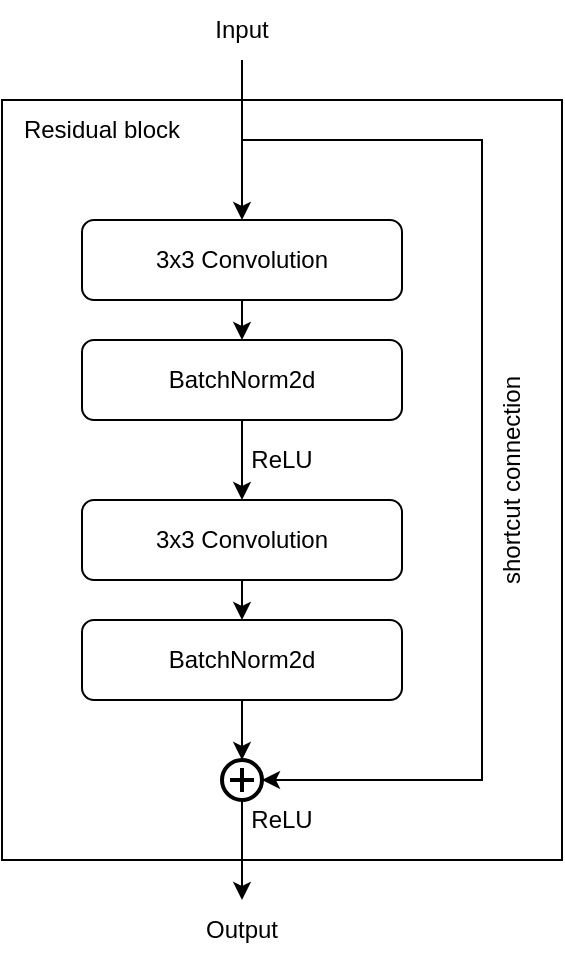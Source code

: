 <mxfile version="16.5.4"><diagram id="5XqV--JKBb104wQMgzsP" name="Page-1"><mxGraphModel dx="1422" dy="820" grid="1" gridSize="10" guides="1" tooltips="1" connect="1" arrows="1" fold="1" page="1" pageScale="1" pageWidth="827" pageHeight="1169" math="0" shadow="0"><root><mxCell id="0"/><mxCell id="1" parent="0"/><mxCell id="onfMWzP2irKxMerDvq9W-1" value="" style="rounded=0;whiteSpace=wrap;html=1;fillColor=none;direction=east;" vertex="1" parent="1"><mxGeometry x="320" y="60" width="280" height="380" as="geometry"/></mxCell><mxCell id="onfMWzP2irKxMerDvq9W-2" style="edgeStyle=orthogonalEdgeStyle;rounded=0;orthogonalLoop=1;jettySize=auto;html=1;exitX=0.5;exitY=1;exitDx=0;exitDy=0;entryX=0.5;entryY=0;entryDx=0;entryDy=0;" edge="1" parent="1" source="onfMWzP2irKxMerDvq9W-3" target="onfMWzP2irKxMerDvq9W-5"><mxGeometry relative="1" as="geometry"/></mxCell><mxCell id="onfMWzP2irKxMerDvq9W-3" value="3x3 Convolution" style="rounded=1;whiteSpace=wrap;html=1;direction=east;" vertex="1" parent="1"><mxGeometry x="360" y="120" width="160" height="40" as="geometry"/></mxCell><mxCell id="onfMWzP2irKxMerDvq9W-4" style="edgeStyle=orthogonalEdgeStyle;rounded=0;orthogonalLoop=1;jettySize=auto;html=1;exitX=0.5;exitY=1;exitDx=0;exitDy=0;entryX=0.5;entryY=1;entryDx=0;entryDy=0;" edge="1" parent="1" source="onfMWzP2irKxMerDvq9W-5"><mxGeometry relative="1" as="geometry"><mxPoint x="440" y="260.0" as="targetPoint"/></mxGeometry></mxCell><mxCell id="onfMWzP2irKxMerDvq9W-5" value="BatchNorm2d" style="rounded=1;whiteSpace=wrap;html=1;direction=east;" vertex="1" parent="1"><mxGeometry x="360" y="180" width="160" height="40" as="geometry"/></mxCell><mxCell id="onfMWzP2irKxMerDvq9W-6" style="edgeStyle=orthogonalEdgeStyle;rounded=0;orthogonalLoop=1;jettySize=auto;html=1;exitX=0.5;exitY=1;exitDx=0;exitDy=0;entryX=0.5;entryY=0;entryDx=0;entryDy=0;" edge="1" parent="1" source="onfMWzP2irKxMerDvq9W-7" target="onfMWzP2irKxMerDvq9W-8"><mxGeometry relative="1" as="geometry"/></mxCell><mxCell id="onfMWzP2irKxMerDvq9W-7" value="3x3 Convolution" style="rounded=1;whiteSpace=wrap;html=1;direction=east;" vertex="1" parent="1"><mxGeometry x="360" y="260" width="160" height="40" as="geometry"/></mxCell><mxCell id="onfMWzP2irKxMerDvq9W-8" value="BatchNorm2d" style="rounded=1;whiteSpace=wrap;html=1;direction=east;" vertex="1" parent="1"><mxGeometry x="360" y="320" width="160" height="40" as="geometry"/></mxCell><mxCell id="onfMWzP2irKxMerDvq9W-9" value="ReLU" style="text;html=1;strokeColor=none;fillColor=none;align=center;verticalAlign=middle;whiteSpace=wrap;rounded=0;direction=east;" vertex="1" parent="1"><mxGeometry x="430" y="230" width="60" height="20" as="geometry"/></mxCell><mxCell id="onfMWzP2irKxMerDvq9W-10" value="" style="endArrow=classic;html=1;rounded=0;entryX=0.5;entryY=0;entryDx=0;entryDy=0;exitX=0.5;exitY=0;exitDx=0;exitDy=0;" edge="1" parent="1" target="onfMWzP2irKxMerDvq9W-3"><mxGeometry width="50" height="50" relative="1" as="geometry"><mxPoint x="440" y="40" as="sourcePoint"/><mxPoint x="440" y="40" as="targetPoint"/></mxGeometry></mxCell><mxCell id="onfMWzP2irKxMerDvq9W-11" value="" style="endArrow=classic;html=1;rounded=0;exitX=0.5;exitY=1;exitDx=0;exitDy=0;entryX=0.5;entryY=1;entryDx=0;entryDy=0;" edge="1" parent="1" source="onfMWzP2irKxMerDvq9W-8"><mxGeometry width="50" height="50" relative="1" as="geometry"><mxPoint x="340" y="450" as="sourcePoint"/><mxPoint x="440" y="390" as="targetPoint"/></mxGeometry></mxCell><mxCell id="onfMWzP2irKxMerDvq9W-12" value="" style="endArrow=classic;html=1;rounded=0;entryX=1;entryY=0.5;entryDx=0;entryDy=0;entryPerimeter=0;exitX=1;exitY=0.5;exitDx=0;exitDy=0;exitPerimeter=0;" edge="1" parent="1" target="onfMWzP2irKxMerDvq9W-13"><mxGeometry width="50" height="50" relative="1" as="geometry"><mxPoint x="440" y="80" as="sourcePoint"/><mxPoint x="610" y="440" as="targetPoint"/><Array as="points"><mxPoint x="560" y="80"/><mxPoint x="560" y="400"/></Array></mxGeometry></mxCell><mxCell id="onfMWzP2irKxMerDvq9W-13" value="" style="html=1;verticalLabelPosition=bottom;align=center;labelBackgroundColor=#ffffff;verticalAlign=top;strokeWidth=2;strokeColor=#000000;shadow=0;dashed=0;shape=mxgraph.ios7.icons.add;fillColor=none;direction=east;" vertex="1" parent="1"><mxGeometry x="430" y="390" width="20" height="20" as="geometry"/></mxCell><mxCell id="onfMWzP2irKxMerDvq9W-14" value="" style="endArrow=classic;html=1;rounded=0;" edge="1" parent="1"><mxGeometry width="50" height="50" relative="1" as="geometry"><mxPoint x="440" y="410" as="sourcePoint"/><mxPoint x="440" y="460" as="targetPoint"/></mxGeometry></mxCell><mxCell id="onfMWzP2irKxMerDvq9W-15" value="ReLU" style="text;html=1;strokeColor=none;fillColor=none;align=center;verticalAlign=middle;whiteSpace=wrap;rounded=0;direction=east;" vertex="1" parent="1"><mxGeometry x="430" y="410" width="60" height="20" as="geometry"/></mxCell><mxCell id="onfMWzP2irKxMerDvq9W-16" value="Residual block" style="text;html=1;strokeColor=none;fillColor=none;align=center;verticalAlign=middle;whiteSpace=wrap;rounded=0;direction=east;" vertex="1" parent="1"><mxGeometry x="320" y="60" width="100" height="30" as="geometry"/></mxCell><mxCell id="onfMWzP2irKxMerDvq9W-17" value="Input" style="text;html=1;strokeColor=none;fillColor=none;align=center;verticalAlign=middle;whiteSpace=wrap;rounded=0;direction=east;" vertex="1" parent="1"><mxGeometry x="410" y="10" width="60" height="30" as="geometry"/></mxCell><mxCell id="onfMWzP2irKxMerDvq9W-18" value="Output" style="text;html=1;strokeColor=none;fillColor=none;align=center;verticalAlign=middle;whiteSpace=wrap;rounded=0;direction=east;" vertex="1" parent="1"><mxGeometry x="410" y="460" width="60" height="30" as="geometry"/></mxCell><mxCell id="onfMWzP2irKxMerDvq9W-19" value="shortcut connection" style="text;html=1;strokeColor=none;fillColor=none;align=center;verticalAlign=middle;whiteSpace=wrap;rounded=0;rotation=-90;" vertex="1" parent="1"><mxGeometry x="510" y="235" width="130" height="30" as="geometry"/></mxCell></root></mxGraphModel></diagram></mxfile>